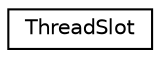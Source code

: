 digraph G
{
  edge [fontname="Helvetica",fontsize="10",labelfontname="Helvetica",labelfontsize="10"];
  node [fontname="Helvetica",fontsize="10",shape=record];
  rankdir=LR;
  Node1 [label="ThreadSlot",height=0.2,width=0.4,color="black", fillcolor="white", style="filled",URL="$d4/db6/structThreadSlot.html"];
}
